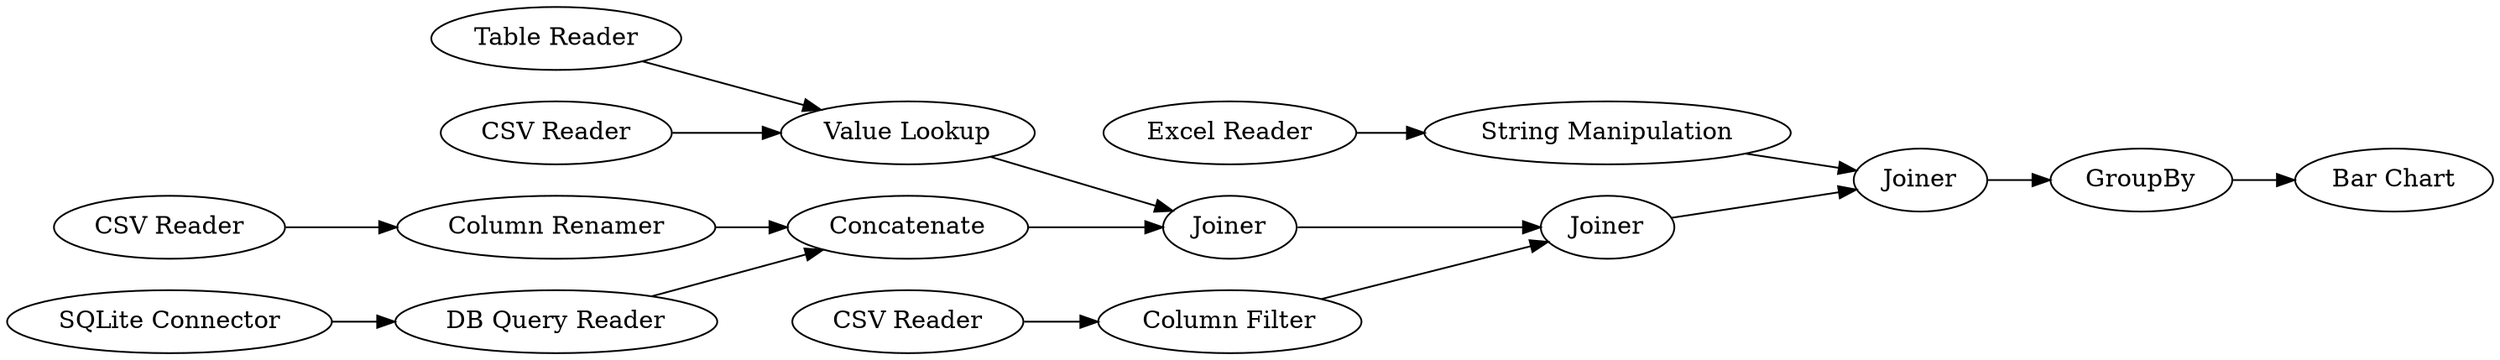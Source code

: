 digraph {
	"-1480964027826047687_263" [label="Column Filter"]
	"-1480964027826047687_272" [label=Joiner]
	"-1480964027826047687_244" [label=GroupBy]
	"-1480964027826047687_278" [label="SQLite Connector"]
	"-1480964027826047687_273" [label=Joiner]
	"-1480964027826047687_276" [label="Value Lookup"]
	"-1480964027826047687_267" [label="CSV Reader"]
	"-1480964027826047687_269" [label="CSV Reader"]
	"-1480964027826047687_143" [label=Concatenate]
	"-1480964027826047687_271" [label=Joiner]
	"-1480964027826047687_275" [label="Column Renamer"]
	"-1480964027826047687_274" [label="Table Reader"]
	"-1480964027826047687_266" [label="Excel Reader"]
	"-1480964027826047687_279" [label="Bar Chart"]
	"-1480964027826047687_261" [label="DB Query Reader"]
	"-1480964027826047687_240" [label="String Manipulation"]
	"-1480964027826047687_268" [label="CSV Reader"]
	"-1480964027826047687_274" -> "-1480964027826047687_276"
	"-1480964027826047687_266" -> "-1480964027826047687_240"
	"-1480964027826047687_273" -> "-1480964027826047687_244"
	"-1480964027826047687_143" -> "-1480964027826047687_271"
	"-1480964027826047687_263" -> "-1480964027826047687_272"
	"-1480964027826047687_278" -> "-1480964027826047687_261"
	"-1480964027826047687_276" -> "-1480964027826047687_271"
	"-1480964027826047687_267" -> "-1480964027826047687_263"
	"-1480964027826047687_244" -> "-1480964027826047687_279"
	"-1480964027826047687_272" -> "-1480964027826047687_273"
	"-1480964027826047687_268" -> "-1480964027826047687_276"
	"-1480964027826047687_275" -> "-1480964027826047687_143"
	"-1480964027826047687_269" -> "-1480964027826047687_275"
	"-1480964027826047687_271" -> "-1480964027826047687_272"
	"-1480964027826047687_240" -> "-1480964027826047687_273"
	"-1480964027826047687_261" -> "-1480964027826047687_143"
	rankdir=LR
}
